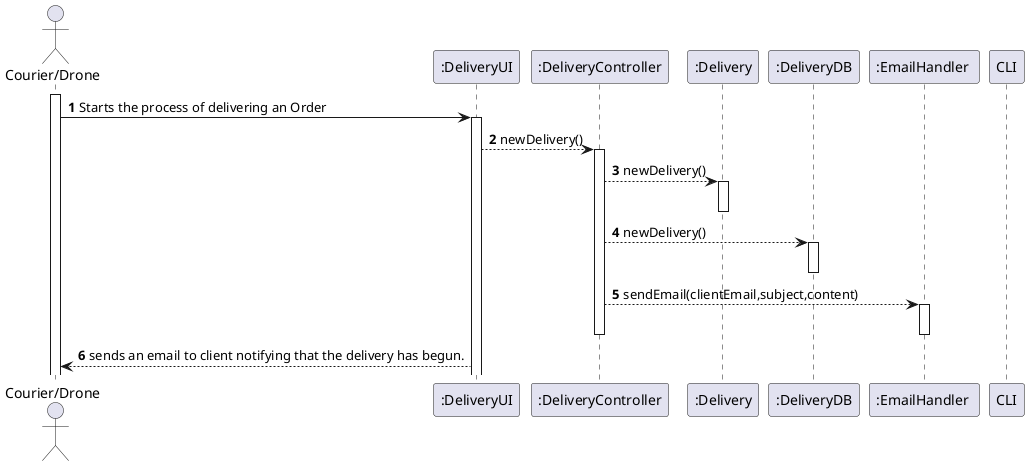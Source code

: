 @startuml
autonumber
actor "Courier/Drone" as COU

participant ":DeliveryUI" as UI
participant ":DeliveryController" as CTRL
participant ":Delivery" as DEL
participant ":DeliveryDB" as DELDB
participant ":EmailHandler " as E

activate COU
COU -> UI : Starts the process of delivering an Order
activate UI





UI --> CTRL : newDelivery()
activate CTRL
CTRL --> DEL : newDelivery()
activate DEL
deactivate DEL
CTRL --> DELDB : newDelivery()
activate DELDB
deactivate DELDB
CTRL --> E : sendEmail(clientEmail,subject,content)
activate E
deactivate E
deactivate CTRL
UI --> COU : sends an email to client notifying that the delivery has begun.




deactivate CLI
@enduml
